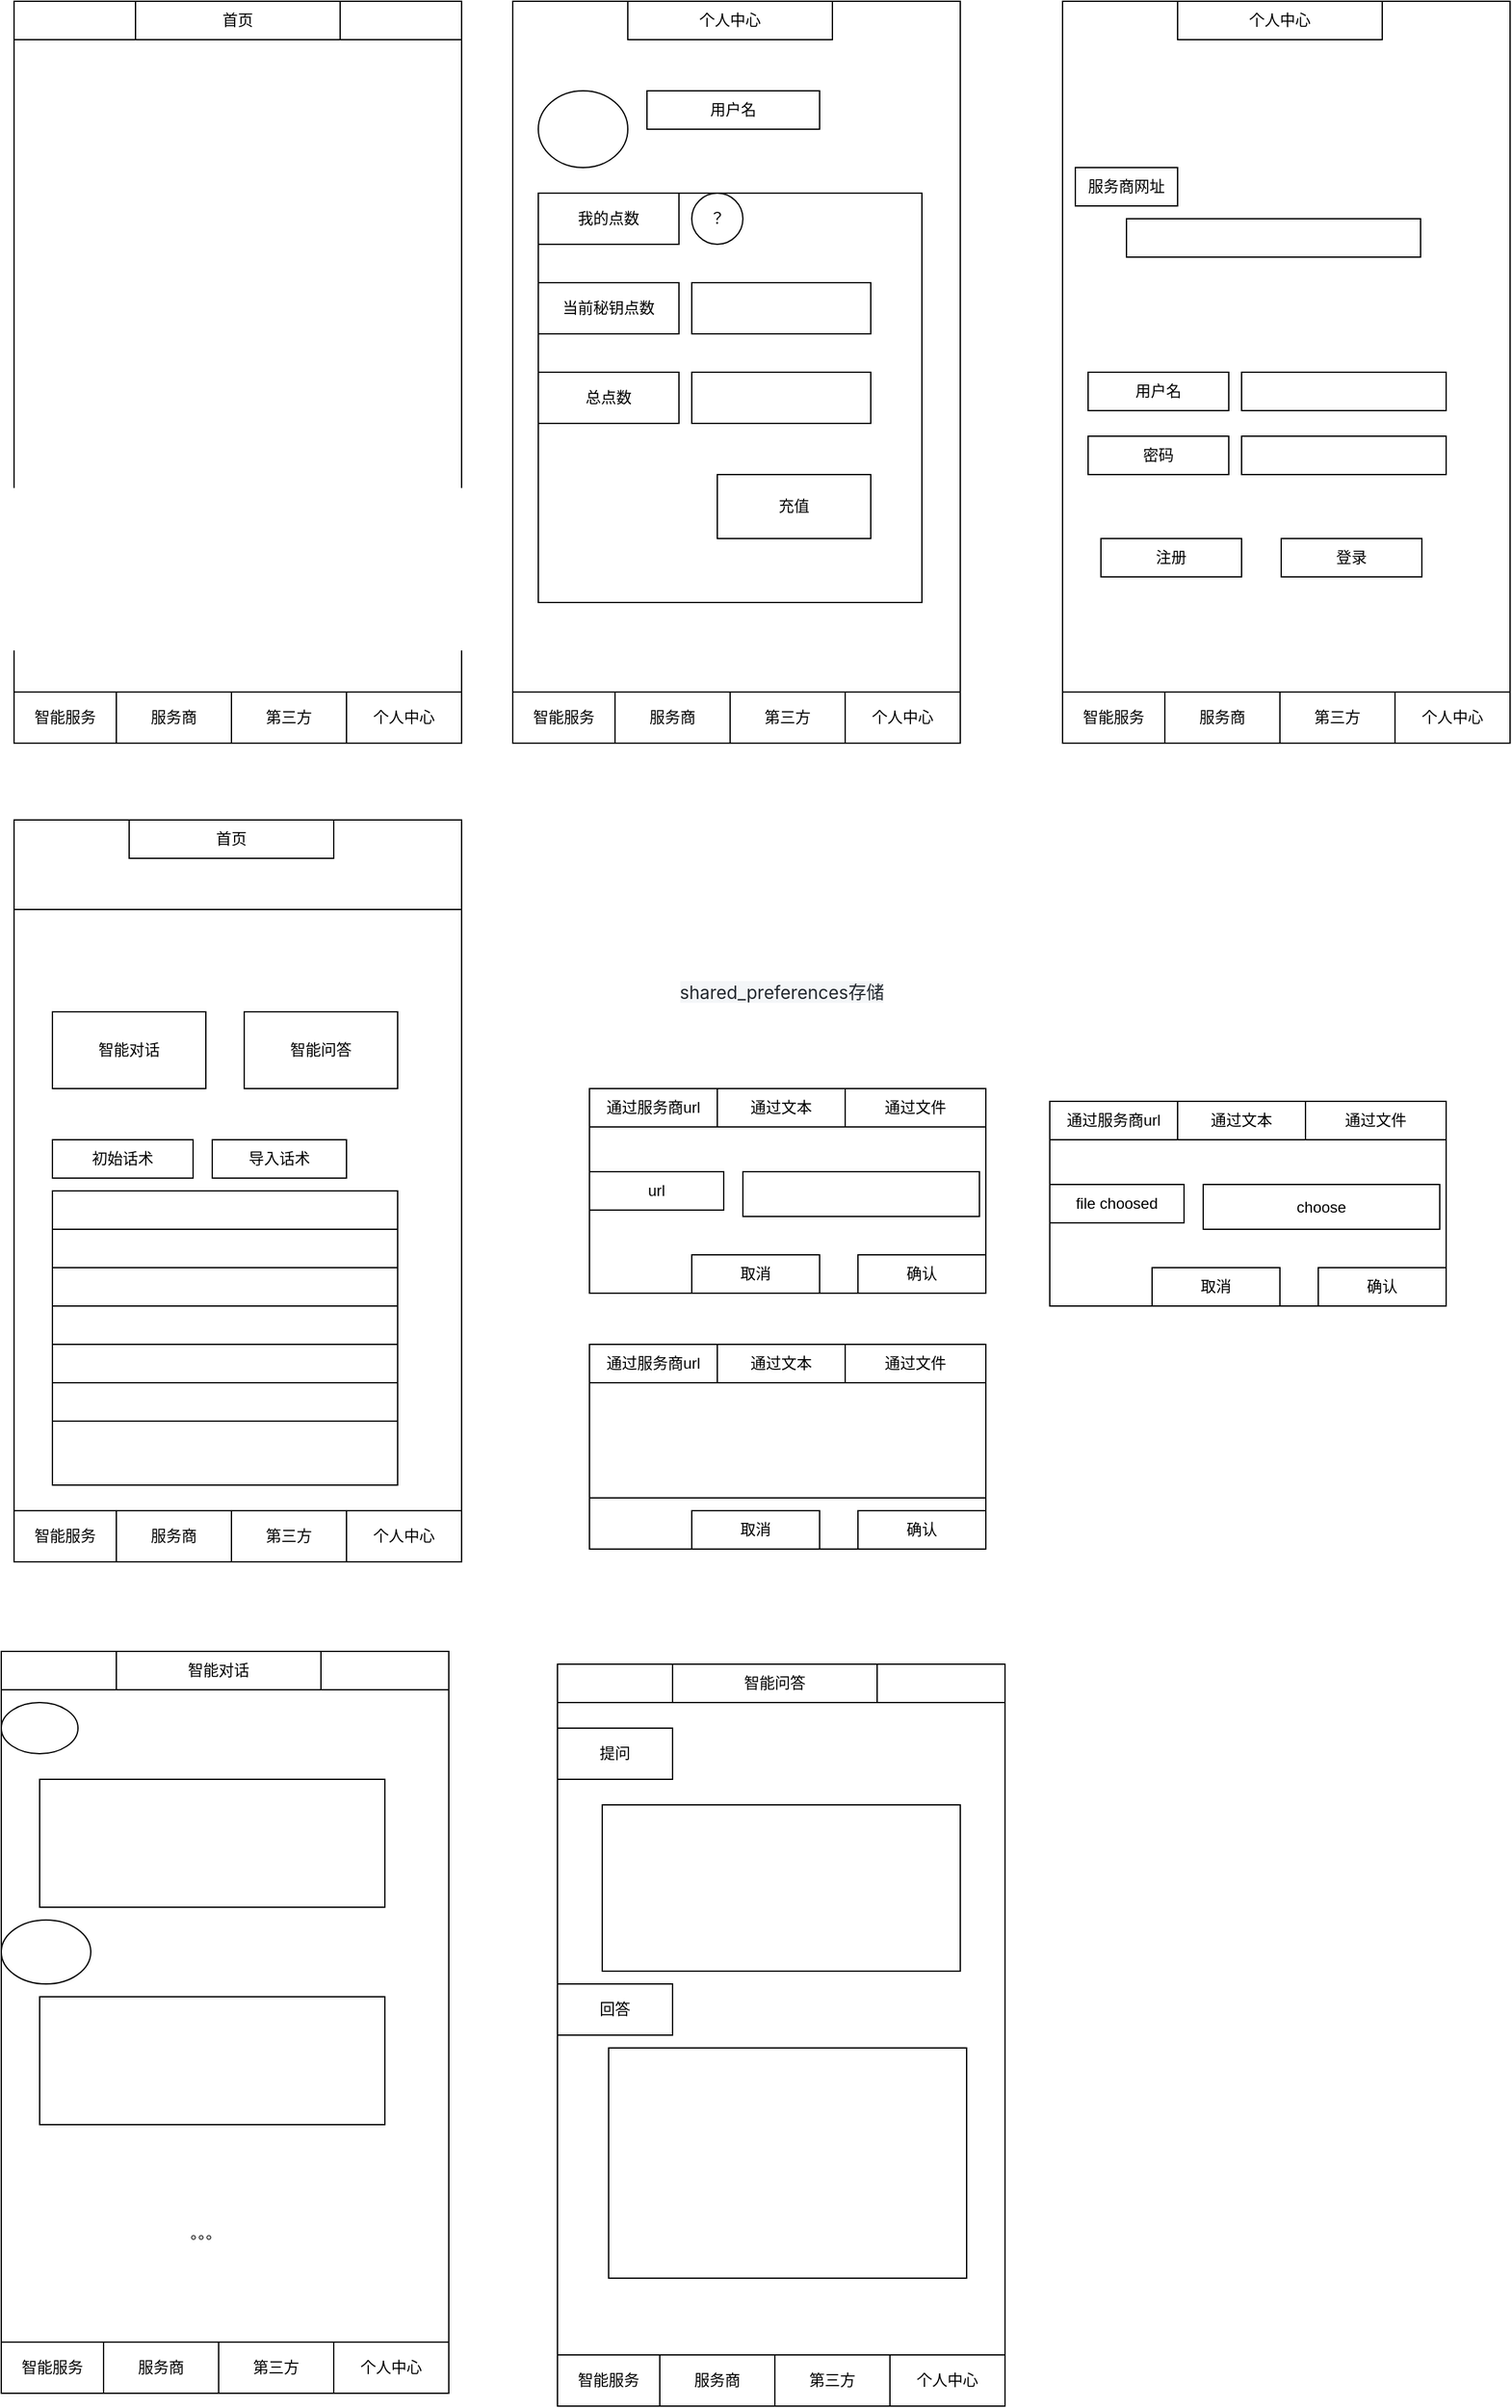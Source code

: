 <mxfile version="20.2.3" type="device"><diagram id="aNU77eTAvmg_I-m_SI2F" name="第 1 页"><mxGraphModel dx="1038" dy="649" grid="1" gridSize="10" guides="1" tooltips="1" connect="1" arrows="1" fold="1" page="1" pageScale="1" pageWidth="827" pageHeight="1169" math="0" shadow="0"><root><mxCell id="0"/><mxCell id="1" parent="0"/><mxCell id="dAYr0hMt6V5G8Yhlm8sh-31" value="" style="rounded=0;whiteSpace=wrap;html=1;" parent="1" vertex="1"><mxGeometry x="140" y="690" width="350" height="580" as="geometry"/></mxCell><mxCell id="dAYr0hMt6V5G8Yhlm8sh-1" value="" style="rounded=0;whiteSpace=wrap;html=1;" parent="1" vertex="1"><mxGeometry x="140" y="50" width="350" height="580" as="geometry"/></mxCell><mxCell id="dAYr0hMt6V5G8Yhlm8sh-2" value="首页" style="rounded=0;whiteSpace=wrap;html=1;" parent="1" vertex="1"><mxGeometry x="235" y="50" width="160" height="30" as="geometry"/></mxCell><mxCell id="dAYr0hMt6V5G8Yhlm8sh-3" value="" style="rounded=0;whiteSpace=wrap;html=1;" parent="1" vertex="1"><mxGeometry x="140" y="80" width="350" height="510" as="geometry"/></mxCell><mxCell id="dAYr0hMt6V5G8Yhlm8sh-4" value="智能服务" style="rounded=0;whiteSpace=wrap;html=1;" parent="1" vertex="1"><mxGeometry x="140" y="1230" width="80" height="40" as="geometry"/></mxCell><mxCell id="dAYr0hMt6V5G8Yhlm8sh-5" value="第三方" style="rounded=0;whiteSpace=wrap;html=1;" parent="1" vertex="1"><mxGeometry x="310" y="1230" width="90" height="40" as="geometry"/></mxCell><mxCell id="dAYr0hMt6V5G8Yhlm8sh-6" value="个人中心" style="rounded=0;whiteSpace=wrap;html=1;" parent="1" vertex="1"><mxGeometry x="400" y="1230" width="90" height="40" as="geometry"/></mxCell><mxCell id="dAYr0hMt6V5G8Yhlm8sh-7" value="服务商" style="rounded=0;whiteSpace=wrap;html=1;" parent="1" vertex="1"><mxGeometry x="220" y="1230" width="90" height="40" as="geometry"/></mxCell><mxCell id="dAYr0hMt6V5G8Yhlm8sh-8" value="" style="rounded=0;whiteSpace=wrap;html=1;" parent="1" vertex="1"><mxGeometry x="530" y="50" width="350" height="580" as="geometry"/></mxCell><mxCell id="dAYr0hMt6V5G8Yhlm8sh-9" value="个人中心" style="rounded=0;whiteSpace=wrap;html=1;" parent="1" vertex="1"><mxGeometry x="620" y="50" width="160" height="30" as="geometry"/></mxCell><mxCell id="dAYr0hMt6V5G8Yhlm8sh-11" value="" style="rounded=0;whiteSpace=wrap;html=1;" parent="1" vertex="1"><mxGeometry x="960" y="50" width="350" height="580" as="geometry"/></mxCell><mxCell id="dAYr0hMt6V5G8Yhlm8sh-12" value="个人中心" style="rounded=0;whiteSpace=wrap;html=1;" parent="1" vertex="1"><mxGeometry x="1050" y="50" width="160" height="30" as="geometry"/></mxCell><mxCell id="dAYr0hMt6V5G8Yhlm8sh-13" value="服务商网址" style="rounded=0;whiteSpace=wrap;html=1;" parent="1" vertex="1"><mxGeometry x="970" y="180" width="80" height="30" as="geometry"/></mxCell><mxCell id="dAYr0hMt6V5G8Yhlm8sh-14" value="" style="rounded=0;whiteSpace=wrap;html=1;" parent="1" vertex="1"><mxGeometry x="1010" y="220" width="230" height="30" as="geometry"/></mxCell><mxCell id="dAYr0hMt6V5G8Yhlm8sh-15" value="用户名" style="rounded=0;whiteSpace=wrap;html=1;" parent="1" vertex="1"><mxGeometry x="980" y="340" width="110" height="30" as="geometry"/></mxCell><mxCell id="dAYr0hMt6V5G8Yhlm8sh-16" value="密码" style="rounded=0;whiteSpace=wrap;html=1;" parent="1" vertex="1"><mxGeometry x="980" y="390" width="110" height="30" as="geometry"/></mxCell><mxCell id="dAYr0hMt6V5G8Yhlm8sh-17" value="" style="rounded=0;whiteSpace=wrap;html=1;" parent="1" vertex="1"><mxGeometry x="1100" y="340" width="160" height="30" as="geometry"/></mxCell><mxCell id="dAYr0hMt6V5G8Yhlm8sh-18" value="" style="rounded=0;whiteSpace=wrap;html=1;" parent="1" vertex="1"><mxGeometry x="1100" y="390" width="160" height="30" as="geometry"/></mxCell><mxCell id="dAYr0hMt6V5G8Yhlm8sh-19" value="登录" style="rounded=0;whiteSpace=wrap;html=1;" parent="1" vertex="1"><mxGeometry x="1131" y="470" width="110" height="30" as="geometry"/></mxCell><mxCell id="dAYr0hMt6V5G8Yhlm8sh-20" value="注册" style="rounded=0;whiteSpace=wrap;html=1;" parent="1" vertex="1"><mxGeometry x="990" y="470" width="110" height="30" as="geometry"/></mxCell><mxCell id="dAYr0hMt6V5G8Yhlm8sh-21" value="" style="ellipse;whiteSpace=wrap;html=1;" parent="1" vertex="1"><mxGeometry x="550" y="120" width="70" height="60" as="geometry"/></mxCell><mxCell id="dAYr0hMt6V5G8Yhlm8sh-22" value="用户名" style="rounded=0;whiteSpace=wrap;html=1;" parent="1" vertex="1"><mxGeometry x="635" y="120" width="135" height="30" as="geometry"/></mxCell><mxCell id="dAYr0hMt6V5G8Yhlm8sh-23" value="" style="rounded=0;whiteSpace=wrap;html=1;" parent="1" vertex="1"><mxGeometry x="550" y="200" width="300" height="320" as="geometry"/></mxCell><mxCell id="dAYr0hMt6V5G8Yhlm8sh-24" value="我的点数" style="rounded=0;whiteSpace=wrap;html=1;" parent="1" vertex="1"><mxGeometry x="550" y="200" width="110" height="40" as="geometry"/></mxCell><mxCell id="dAYr0hMt6V5G8Yhlm8sh-25" value="当前秘钥点数" style="rounded=0;whiteSpace=wrap;html=1;" parent="1" vertex="1"><mxGeometry x="550" y="270" width="110" height="40" as="geometry"/></mxCell><mxCell id="dAYr0hMt6V5G8Yhlm8sh-26" value="总点数" style="rounded=0;whiteSpace=wrap;html=1;" parent="1" vertex="1"><mxGeometry x="550" y="340" width="110" height="40" as="geometry"/></mxCell><mxCell id="dAYr0hMt6V5G8Yhlm8sh-27" value="" style="rounded=0;whiteSpace=wrap;html=1;" parent="1" vertex="1"><mxGeometry x="670" y="270" width="140" height="40" as="geometry"/></mxCell><mxCell id="dAYr0hMt6V5G8Yhlm8sh-28" value="" style="rounded=0;whiteSpace=wrap;html=1;" parent="1" vertex="1"><mxGeometry x="670" y="340" width="140" height="40" as="geometry"/></mxCell><mxCell id="dAYr0hMt6V5G8Yhlm8sh-29" value="充值" style="rounded=0;whiteSpace=wrap;html=1;" parent="1" vertex="1"><mxGeometry x="690" y="420" width="120" height="50" as="geometry"/></mxCell><mxCell id="dAYr0hMt6V5G8Yhlm8sh-30" value="？" style="ellipse;whiteSpace=wrap;html=1;" parent="1" vertex="1"><mxGeometry x="670" y="200" width="40" height="40" as="geometry"/></mxCell><mxCell id="dAYr0hMt6V5G8Yhlm8sh-32" value="首页" style="rounded=0;whiteSpace=wrap;html=1;" parent="1" vertex="1"><mxGeometry x="230" y="690" width="160" height="30" as="geometry"/></mxCell><mxCell id="dAYr0hMt6V5G8Yhlm8sh-35" value="智能服务" style="rounded=0;whiteSpace=wrap;html=1;" parent="1" vertex="1"><mxGeometry x="530" y="590" width="80" height="40" as="geometry"/></mxCell><mxCell id="dAYr0hMt6V5G8Yhlm8sh-36" value="第三方" style="rounded=0;whiteSpace=wrap;html=1;" parent="1" vertex="1"><mxGeometry x="700" y="590" width="90" height="40" as="geometry"/></mxCell><mxCell id="dAYr0hMt6V5G8Yhlm8sh-37" value="个人中心" style="rounded=0;whiteSpace=wrap;html=1;" parent="1" vertex="1"><mxGeometry x="790" y="590" width="90" height="40" as="geometry"/></mxCell><mxCell id="dAYr0hMt6V5G8Yhlm8sh-38" value="服务商" style="rounded=0;whiteSpace=wrap;html=1;" parent="1" vertex="1"><mxGeometry x="610" y="590" width="90" height="40" as="geometry"/></mxCell><mxCell id="dAYr0hMt6V5G8Yhlm8sh-39" value="智能服务" style="rounded=0;whiteSpace=wrap;html=1;" parent="1" vertex="1"><mxGeometry x="140" y="590" width="80" height="40" as="geometry"/></mxCell><mxCell id="dAYr0hMt6V5G8Yhlm8sh-40" value="第三方" style="rounded=0;whiteSpace=wrap;html=1;" parent="1" vertex="1"><mxGeometry x="310" y="590" width="90" height="40" as="geometry"/></mxCell><mxCell id="dAYr0hMt6V5G8Yhlm8sh-41" value="个人中心" style="rounded=0;whiteSpace=wrap;html=1;" parent="1" vertex="1"><mxGeometry x="400" y="590" width="90" height="40" as="geometry"/></mxCell><mxCell id="dAYr0hMt6V5G8Yhlm8sh-42" value="服务商" style="rounded=0;whiteSpace=wrap;html=1;" parent="1" vertex="1"><mxGeometry x="220" y="590" width="90" height="40" as="geometry"/></mxCell><mxCell id="dAYr0hMt6V5G8Yhlm8sh-43" value="智能服务" style="rounded=0;whiteSpace=wrap;html=1;" parent="1" vertex="1"><mxGeometry x="960" y="590" width="80" height="40" as="geometry"/></mxCell><mxCell id="dAYr0hMt6V5G8Yhlm8sh-44" value="第三方" style="rounded=0;whiteSpace=wrap;html=1;" parent="1" vertex="1"><mxGeometry x="1130" y="590" width="90" height="40" as="geometry"/></mxCell><mxCell id="dAYr0hMt6V5G8Yhlm8sh-45" value="个人中心" style="rounded=0;whiteSpace=wrap;html=1;" parent="1" vertex="1"><mxGeometry x="1220" y="590" width="90" height="40" as="geometry"/></mxCell><mxCell id="dAYr0hMt6V5G8Yhlm8sh-46" value="服务商" style="rounded=0;whiteSpace=wrap;html=1;" parent="1" vertex="1"><mxGeometry x="1040" y="590" width="90" height="40" as="geometry"/></mxCell><mxCell id="dAYr0hMt6V5G8Yhlm8sh-47" value="" style="rounded=0;whiteSpace=wrap;html=1;" parent="1" vertex="1"><mxGeometry x="140" y="760" width="350" height="470" as="geometry"/></mxCell><mxCell id="dAYr0hMt6V5G8Yhlm8sh-48" value="智能对话" style="rounded=0;whiteSpace=wrap;html=1;" parent="1" vertex="1"><mxGeometry x="170" y="840" width="120" height="60" as="geometry"/></mxCell><mxCell id="dAYr0hMt6V5G8Yhlm8sh-49" value="智能问答" style="rounded=0;whiteSpace=wrap;html=1;" parent="1" vertex="1"><mxGeometry x="320" y="840" width="120" height="60" as="geometry"/></mxCell><mxCell id="dAYr0hMt6V5G8Yhlm8sh-50" value="初始话术" style="rounded=0;whiteSpace=wrap;html=1;" parent="1" vertex="1"><mxGeometry x="170" y="940" width="110" height="30" as="geometry"/></mxCell><mxCell id="dAYr0hMt6V5G8Yhlm8sh-51" value="导入话术" style="rounded=0;whiteSpace=wrap;html=1;" parent="1" vertex="1"><mxGeometry x="295" y="940" width="105" height="30" as="geometry"/></mxCell><mxCell id="dAYr0hMt6V5G8Yhlm8sh-52" value="" style="rounded=0;whiteSpace=wrap;html=1;" parent="1" vertex="1"><mxGeometry x="170" y="980" width="270" height="230" as="geometry"/></mxCell><mxCell id="dAYr0hMt6V5G8Yhlm8sh-53" value="" style="rounded=0;whiteSpace=wrap;html=1;" parent="1" vertex="1"><mxGeometry x="170" y="980" width="270" height="30" as="geometry"/></mxCell><mxCell id="dAYr0hMt6V5G8Yhlm8sh-54" value="" style="rounded=0;whiteSpace=wrap;html=1;" parent="1" vertex="1"><mxGeometry x="170" y="1010" width="270" height="30" as="geometry"/></mxCell><mxCell id="dAYr0hMt6V5G8Yhlm8sh-55" value="" style="rounded=0;whiteSpace=wrap;html=1;" parent="1" vertex="1"><mxGeometry x="170" y="1130" width="270" height="30" as="geometry"/></mxCell><mxCell id="dAYr0hMt6V5G8Yhlm8sh-56" value="" style="rounded=0;whiteSpace=wrap;html=1;" parent="1" vertex="1"><mxGeometry x="170" y="1100" width="270" height="30" as="geometry"/></mxCell><mxCell id="dAYr0hMt6V5G8Yhlm8sh-57" value="" style="rounded=0;whiteSpace=wrap;html=1;" parent="1" vertex="1"><mxGeometry x="170" y="1070" width="270" height="30" as="geometry"/></mxCell><mxCell id="dAYr0hMt6V5G8Yhlm8sh-58" value="" style="rounded=0;whiteSpace=wrap;html=1;" parent="1" vertex="1"><mxGeometry x="170" y="1040" width="270" height="30" as="geometry"/></mxCell><mxCell id="dAYr0hMt6V5G8Yhlm8sh-77" value="" style="rounded=0;whiteSpace=wrap;html=1;" parent="1" vertex="1"><mxGeometry x="590" y="900" width="310" height="160" as="geometry"/></mxCell><mxCell id="dAYr0hMt6V5G8Yhlm8sh-78" value="通过服务商url" style="rounded=0;whiteSpace=wrap;html=1;" parent="1" vertex="1"><mxGeometry x="590" y="900" width="100" height="30" as="geometry"/></mxCell><mxCell id="dAYr0hMt6V5G8Yhlm8sh-79" value="通过文本" style="rounded=0;whiteSpace=wrap;html=1;" parent="1" vertex="1"><mxGeometry x="690" y="900" width="100" height="30" as="geometry"/></mxCell><mxCell id="dAYr0hMt6V5G8Yhlm8sh-80" value="通过文件" style="rounded=0;whiteSpace=wrap;html=1;" parent="1" vertex="1"><mxGeometry x="790" y="900" width="110" height="30" as="geometry"/></mxCell><mxCell id="dAYr0hMt6V5G8Yhlm8sh-81" value="&lt;span style=&quot;color: rgb(36, 41, 47); font-family: -apple-system, BlinkMacSystemFont, &amp;quot;Segoe UI&amp;quot;, &amp;quot;Noto Sans&amp;quot;, Helvetica, Arial, sans-serif, &amp;quot;apple color emoji&amp;quot;, &amp;quot;segoe ui emoji&amp;quot;; font-size: 14px; text-align: start; background-color: rgb(244, 246, 248);&quot;&gt;shared_preferences存储&lt;/span&gt;" style="text;html=1;align=center;verticalAlign=middle;resizable=0;points=[];autosize=1;strokeColor=none;fillColor=none;" parent="1" vertex="1"><mxGeometry x="655" y="810" width="170" height="30" as="geometry"/></mxCell><mxCell id="dAYr0hMt6V5G8Yhlm8sh-82" value="url" style="rounded=0;whiteSpace=wrap;html=1;" parent="1" vertex="1"><mxGeometry x="590" y="965" width="105" height="30" as="geometry"/></mxCell><mxCell id="dAYr0hMt6V5G8Yhlm8sh-83" value="" style="rounded=0;whiteSpace=wrap;html=1;" parent="1" vertex="1"><mxGeometry x="590" y="1100" width="310" height="160" as="geometry"/></mxCell><mxCell id="dAYr0hMt6V5G8Yhlm8sh-84" value="通过服务商url" style="rounded=0;whiteSpace=wrap;html=1;" parent="1" vertex="1"><mxGeometry x="590" y="1100" width="100" height="30" as="geometry"/></mxCell><mxCell id="dAYr0hMt6V5G8Yhlm8sh-85" value="通过文本" style="rounded=0;whiteSpace=wrap;html=1;" parent="1" vertex="1"><mxGeometry x="690" y="1100" width="100" height="30" as="geometry"/></mxCell><mxCell id="dAYr0hMt6V5G8Yhlm8sh-86" value="通过文件" style="rounded=0;whiteSpace=wrap;html=1;" parent="1" vertex="1"><mxGeometry x="790" y="1100" width="110" height="30" as="geometry"/></mxCell><mxCell id="dAYr0hMt6V5G8Yhlm8sh-87" value="" style="rounded=0;whiteSpace=wrap;html=1;" parent="1" vertex="1"><mxGeometry x="590" y="1130" width="310" height="90" as="geometry"/></mxCell><mxCell id="dAYr0hMt6V5G8Yhlm8sh-88" value="确认" style="rounded=0;whiteSpace=wrap;html=1;" parent="1" vertex="1"><mxGeometry x="800" y="1230" width="100" height="30" as="geometry"/></mxCell><mxCell id="dAYr0hMt6V5G8Yhlm8sh-89" value="取消" style="rounded=0;whiteSpace=wrap;html=1;" parent="1" vertex="1"><mxGeometry x="670" y="1230" width="100" height="30" as="geometry"/></mxCell><mxCell id="dAYr0hMt6V5G8Yhlm8sh-90" value="" style="rounded=0;whiteSpace=wrap;html=1;" parent="1" vertex="1"><mxGeometry x="710" y="965" width="185" height="35" as="geometry"/></mxCell><mxCell id="dAYr0hMt6V5G8Yhlm8sh-91" value="确认" style="rounded=0;whiteSpace=wrap;html=1;" parent="1" vertex="1"><mxGeometry x="800" y="1030" width="100" height="30" as="geometry"/></mxCell><mxCell id="dAYr0hMt6V5G8Yhlm8sh-92" value="取消" style="rounded=0;whiteSpace=wrap;html=1;" parent="1" vertex="1"><mxGeometry x="670" y="1030" width="100" height="30" as="geometry"/></mxCell><mxCell id="dAYr0hMt6V5G8Yhlm8sh-93" value="" style="rounded=0;whiteSpace=wrap;html=1;" parent="1" vertex="1"><mxGeometry x="950" y="910" width="310" height="160" as="geometry"/></mxCell><mxCell id="dAYr0hMt6V5G8Yhlm8sh-94" value="通过服务商url" style="rounded=0;whiteSpace=wrap;html=1;" parent="1" vertex="1"><mxGeometry x="950" y="910" width="100" height="30" as="geometry"/></mxCell><mxCell id="dAYr0hMt6V5G8Yhlm8sh-95" value="通过文本" style="rounded=0;whiteSpace=wrap;html=1;" parent="1" vertex="1"><mxGeometry x="1050" y="910" width="100" height="30" as="geometry"/></mxCell><mxCell id="dAYr0hMt6V5G8Yhlm8sh-96" value="通过文件" style="rounded=0;whiteSpace=wrap;html=1;" parent="1" vertex="1"><mxGeometry x="1150" y="910" width="110" height="30" as="geometry"/></mxCell><mxCell id="dAYr0hMt6V5G8Yhlm8sh-97" value="file choosed" style="rounded=0;whiteSpace=wrap;html=1;" parent="1" vertex="1"><mxGeometry x="950" y="975" width="105" height="30" as="geometry"/></mxCell><mxCell id="dAYr0hMt6V5G8Yhlm8sh-98" value="choose" style="rounded=0;whiteSpace=wrap;html=1;" parent="1" vertex="1"><mxGeometry x="1070" y="975" width="185" height="35" as="geometry"/></mxCell><mxCell id="dAYr0hMt6V5G8Yhlm8sh-99" value="确认" style="rounded=0;whiteSpace=wrap;html=1;" parent="1" vertex="1"><mxGeometry x="1160" y="1040" width="100" height="30" as="geometry"/></mxCell><mxCell id="dAYr0hMt6V5G8Yhlm8sh-100" value="取消" style="rounded=0;whiteSpace=wrap;html=1;" parent="1" vertex="1"><mxGeometry x="1030" y="1040" width="100" height="30" as="geometry"/></mxCell><mxCell id="dAYr0hMt6V5G8Yhlm8sh-101" value="" style="rounded=0;whiteSpace=wrap;html=1;" parent="1" vertex="1"><mxGeometry x="130" y="1340" width="350" height="580" as="geometry"/></mxCell><mxCell id="dAYr0hMt6V5G8Yhlm8sh-102" value="智能服务" style="rounded=0;whiteSpace=wrap;html=1;" parent="1" vertex="1"><mxGeometry x="130" y="1880" width="80" height="40" as="geometry"/></mxCell><mxCell id="dAYr0hMt6V5G8Yhlm8sh-103" value="第三方" style="rounded=0;whiteSpace=wrap;html=1;" parent="1" vertex="1"><mxGeometry x="300" y="1880" width="90" height="40" as="geometry"/></mxCell><mxCell id="dAYr0hMt6V5G8Yhlm8sh-104" value="个人中心" style="rounded=0;whiteSpace=wrap;html=1;" parent="1" vertex="1"><mxGeometry x="390" y="1880" width="90" height="40" as="geometry"/></mxCell><mxCell id="dAYr0hMt6V5G8Yhlm8sh-105" value="服务商" style="rounded=0;whiteSpace=wrap;html=1;" parent="1" vertex="1"><mxGeometry x="210" y="1880" width="90" height="40" as="geometry"/></mxCell><mxCell id="dAYr0hMt6V5G8Yhlm8sh-106" value="智能对话" style="rounded=0;whiteSpace=wrap;html=1;" parent="1" vertex="1"><mxGeometry x="220" y="1340" width="160" height="30" as="geometry"/></mxCell><mxCell id="dAYr0hMt6V5G8Yhlm8sh-107" value="" style="rounded=0;whiteSpace=wrap;html=1;" parent="1" vertex="1"><mxGeometry x="130" y="1370" width="350" height="510" as="geometry"/></mxCell><mxCell id="dAYr0hMt6V5G8Yhlm8sh-120" value="" style="ellipse;whiteSpace=wrap;html=1;" parent="1" vertex="1"><mxGeometry x="130" y="1380" width="60" height="40" as="geometry"/></mxCell><mxCell id="dAYr0hMt6V5G8Yhlm8sh-121" value="" style="rounded=0;whiteSpace=wrap;html=1;" parent="1" vertex="1"><mxGeometry x="160" y="1440" width="270" height="100" as="geometry"/></mxCell><mxCell id="dAYr0hMt6V5G8Yhlm8sh-122" value="" style="ellipse;whiteSpace=wrap;html=1;" parent="1" vertex="1"><mxGeometry x="130" y="1550" width="70" height="50" as="geometry"/></mxCell><mxCell id="dAYr0hMt6V5G8Yhlm8sh-123" value="" style="rounded=0;whiteSpace=wrap;html=1;" parent="1" vertex="1"><mxGeometry x="160" y="1610" width="270" height="100" as="geometry"/></mxCell><mxCell id="dAYr0hMt6V5G8Yhlm8sh-124" value="" style="rounded=0;whiteSpace=wrap;html=1;" parent="1" vertex="1"><mxGeometry x="565" y="1350" width="350" height="580" as="geometry"/></mxCell><mxCell id="dAYr0hMt6V5G8Yhlm8sh-125" value="智能服务" style="rounded=0;whiteSpace=wrap;html=1;" parent="1" vertex="1"><mxGeometry x="565" y="1890" width="80" height="40" as="geometry"/></mxCell><mxCell id="dAYr0hMt6V5G8Yhlm8sh-126" value="第三方" style="rounded=0;whiteSpace=wrap;html=1;" parent="1" vertex="1"><mxGeometry x="735" y="1890" width="90" height="40" as="geometry"/></mxCell><mxCell id="dAYr0hMt6V5G8Yhlm8sh-127" value="个人中心" style="rounded=0;whiteSpace=wrap;html=1;" parent="1" vertex="1"><mxGeometry x="825" y="1890" width="90" height="40" as="geometry"/></mxCell><mxCell id="dAYr0hMt6V5G8Yhlm8sh-128" value="服务商" style="rounded=0;whiteSpace=wrap;html=1;" parent="1" vertex="1"><mxGeometry x="645" y="1890" width="90" height="40" as="geometry"/></mxCell><mxCell id="dAYr0hMt6V5G8Yhlm8sh-129" value="智能问答" style="rounded=0;whiteSpace=wrap;html=1;" parent="1" vertex="1"><mxGeometry x="655" y="1350" width="160" height="30" as="geometry"/></mxCell><mxCell id="dAYr0hMt6V5G8Yhlm8sh-130" value="" style="rounded=0;whiteSpace=wrap;html=1;" parent="1" vertex="1"><mxGeometry x="565" y="1380" width="350" height="510" as="geometry"/></mxCell><mxCell id="dAYr0hMt6V5G8Yhlm8sh-132" value="" style="rounded=0;whiteSpace=wrap;html=1;" parent="1" vertex="1"><mxGeometry x="600" y="1460" width="280" height="130" as="geometry"/></mxCell><mxCell id="dAYr0hMt6V5G8Yhlm8sh-134" value="" style="rounded=0;whiteSpace=wrap;html=1;" parent="1" vertex="1"><mxGeometry x="605" y="1650" width="280" height="180" as="geometry"/></mxCell><mxCell id="dAYr0hMt6V5G8Yhlm8sh-135" value="提问" style="rounded=0;whiteSpace=wrap;html=1;" parent="1" vertex="1"><mxGeometry x="565" y="1400" width="90" height="40" as="geometry"/></mxCell><mxCell id="dAYr0hMt6V5G8Yhlm8sh-136" value="回答" style="rounded=0;whiteSpace=wrap;html=1;" parent="1" vertex="1"><mxGeometry x="565" y="1600" width="90" height="40" as="geometry"/></mxCell><mxCell id="dAYr0hMt6V5G8Yhlm8sh-137" value="。。。" style="text;html=1;strokeColor=none;fillColor=none;align=center;verticalAlign=middle;whiteSpace=wrap;rounded=0;" parent="1" vertex="1"><mxGeometry x="260" y="1780" width="60" height="30" as="geometry"/></mxCell></root></mxGraphModel></diagram></mxfile>